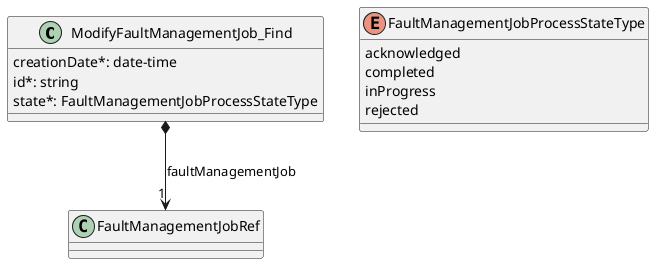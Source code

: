@startuml useCase5Model

class ModifyFaultManagementJob_Find {

    creationDate*: date-time
    id*: string
    state*: FaultManagementJobProcessStateType
}

ModifyFaultManagementJob_Find *-->"1" FaultManagementJobRef : faultManagementJob

enum FaultManagementJobProcessStateType {

    acknowledged
    completed
    inProgress
    rejected
}

@enduml